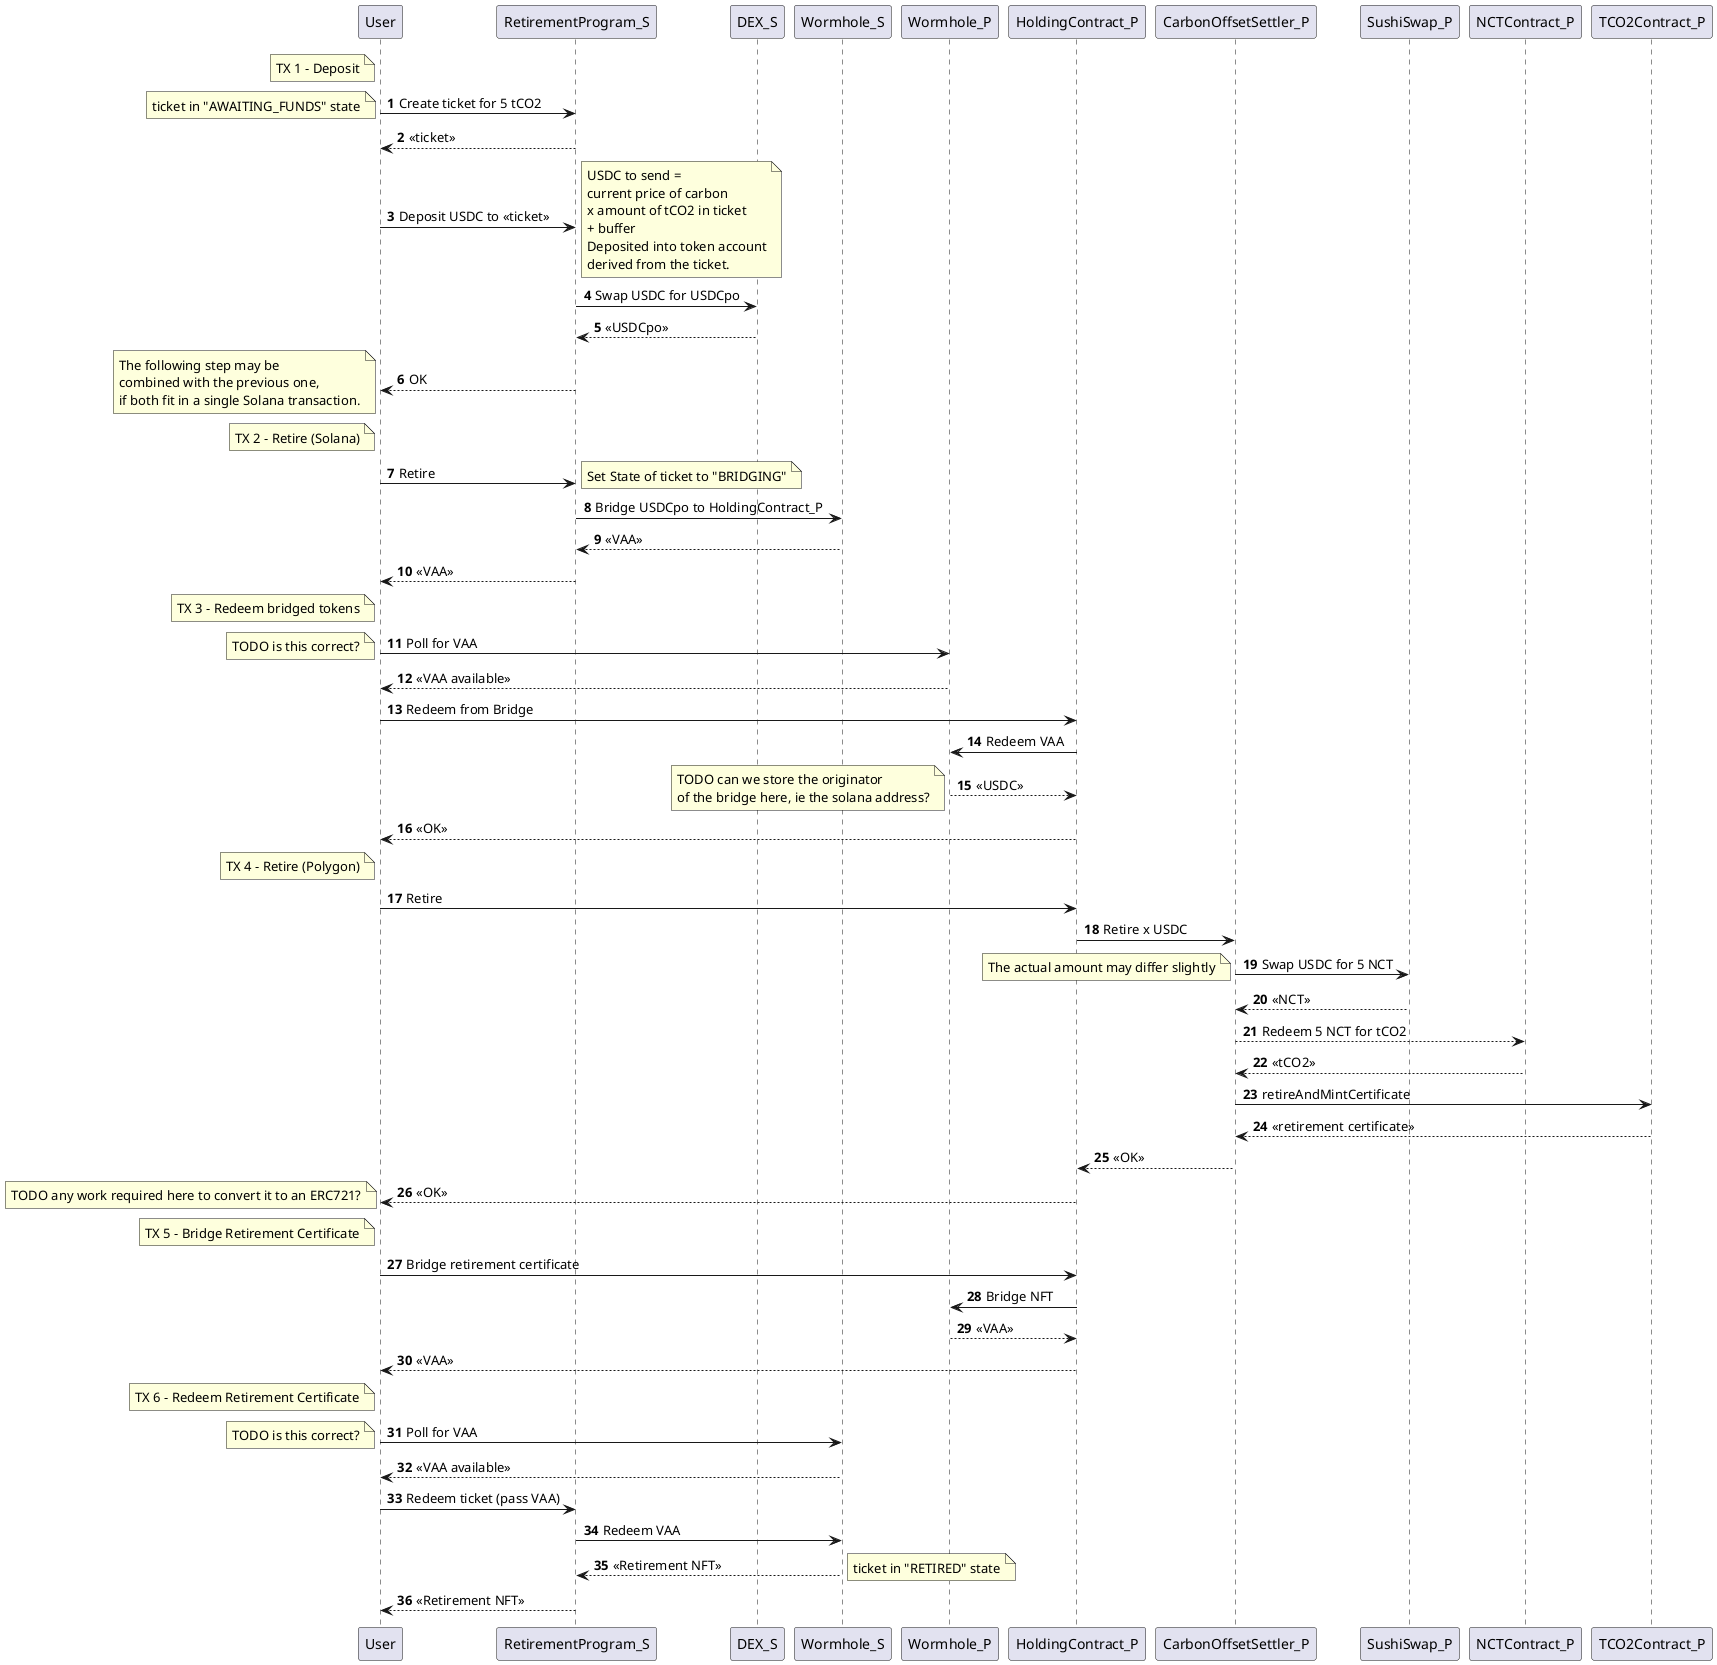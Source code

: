 @startuml
'https://plantuml.com/sequence-diagram

autonumber

note left of User
TX 1 - Deposit
end note

User -> RetirementProgram_S: Create ticket for 5 tCO2
note left
ticket in "AWAITING_FUNDS" state
end note
RetirementProgram_S --> User: <<ticket>>
User->RetirementProgram_S: Deposit USDC to <<ticket>>
note right
USDC to send =
current price of carbon
x amount of tCO2 in ticket
+ buffer
Deposited into token account
derived from the ticket.
end note
RetirementProgram_S->DEX_S: Swap USDC for USDCpo
DEX_S-->RetirementProgram_S: <<USDCpo>>
RetirementProgram_S-->User: OK

note left of User
TX 2 - Retire (Solana)
end note

note left
The following step may be
combined with the previous one,
if both fit in a single Solana transaction.
end note
User->RetirementProgram_S: Retire
note right
Set State of ticket to "BRIDGING"
end note
RetirementProgram_S->Wormhole_S: Bridge USDCpo to HoldingContract_P
Wormhole_S-->RetirementProgram_S: <<VAA>>
RetirementProgram_S-->User: <<VAA>>

note left of User
TX 3 - Redeem bridged tokens
end note

User->Wormhole_P: Poll for VAA
note left
TODO is this correct?
end note
Wormhole_P-->User: <<VAA available>>
User->HoldingContract_P: Redeem from Bridge
HoldingContract_P->Wormhole_P:Redeem VAA
Wormhole_P-->HoldingContract_P: <<USDC>>
note left
TODO can we store the originator
of the bridge here, ie the solana address?
end note
HoldingContract_P-->User: <<OK>>

note left of User
TX 4 - Retire (Polygon)
end note

User->HoldingContract_P:Retire
HoldingContract_P->CarbonOffsetSettler_P:Retire x USDC
CarbonOffsetSettler_P->SushiSwap_P: Swap USDC for 5 NCT
note left
The actual amount may differ slightly
end note
SushiSwap_P-->CarbonOffsetSettler_P: <<NCT>>

CarbonOffsetSettler_P-->NCTContract_P: Redeem 5 NCT for tCO2
NCTContract_P-->CarbonOffsetSettler_P:<<tCO2>>
CarbonOffsetSettler_P->TCO2Contract_P:retireAndMintCertificate
TCO2Contract_P-->CarbonOffsetSettler_P:<<retirement certificate>>
CarbonOffsetSettler_P-->HoldingContract_P: <<OK>>
HoldingContract_P-->User: <<OK>>

note left
TODO any work required here to convert it to an ERC721?
end note

note left of User
TX 5 - Bridge Retirement Certificate
end note

User->HoldingContract_P:Bridge retirement certificate
HoldingContract_P->Wormhole_P: Bridge NFT
Wormhole_P-->HoldingContract_P: <<VAA>>
HoldingContract_P-->User: <<VAA>>

note left of User
TX 6 - Redeem Retirement Certificate
end note

User->Wormhole_S: Poll for VAA
note left
TODO is this correct?
end note
Wormhole_S-->User: <<VAA available>>
User->RetirementProgram_S: Redeem ticket (pass VAA)
RetirementProgram_S->Wormhole_S: Redeem VAA
Wormhole_S-->RetirementProgram_S: <<Retirement NFT>>
note right
ticket in "RETIRED" state
end note
RetirementProgram_S-->User:<<Retirement NFT>>


@enduml